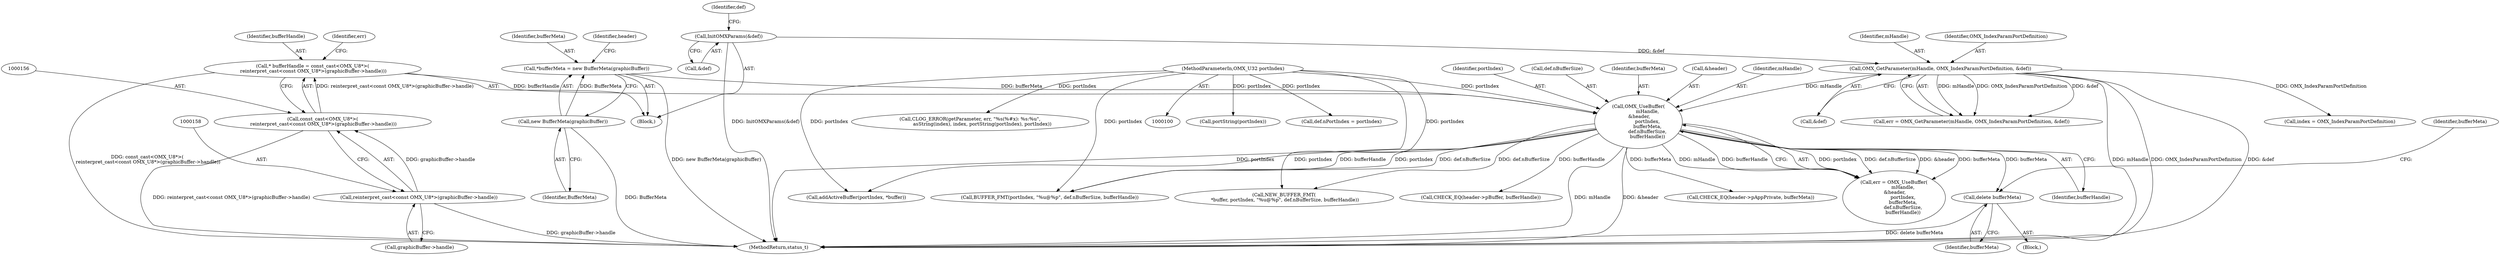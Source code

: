 digraph "1_Android_b351eabb428c7ca85a34513c64601f437923d576_13@API" {
"1000189" [label="(Call,delete bufferMeta)"];
"1000164" [label="(Call,OMX_UseBuffer(\n            mHandle,\n &header,\n            portIndex,\n            bufferMeta,\n            def.nBufferSize,\n            bufferHandle))"];
"1000117" [label="(Call,OMX_GetParameter(mHandle, OMX_IndexParamPortDefinition, &def))"];
"1000106" [label="(Call,InitOMXParams(&def))"];
"1000101" [label="(MethodParameterIn,OMX_U32 portIndex)"];
"1000144" [label="(Call,*bufferMeta = new BufferMeta(graphicBuffer))"];
"1000146" [label="(Call,new BufferMeta(graphicBuffer))"];
"1000153" [label="(Call,* bufferHandle = const_cast<OMX_U8*>(\n reinterpret_cast<const OMX_U8*>(graphicBuffer->handle)))"];
"1000155" [label="(Call,const_cast<OMX_U8*>(\n reinterpret_cast<const OMX_U8*>(graphicBuffer->handle)))"];
"1000157" [label="(Call,reinterpret_cast<const OMX_U8*>(graphicBuffer->handle))"];
"1000157" [label="(Call,reinterpret_cast<const OMX_U8*>(graphicBuffer->handle))"];
"1000222" [label="(Call,NEW_BUFFER_FMT(\n *buffer, portIndex, \"%u@%p\", def.nBufferSize, bufferHandle))"];
"1000190" [label="(Identifier,bufferMeta)"];
"1000170" [label="(Call,def.nBufferSize)"];
"1000107" [label="(Call,&def)"];
"1000192" [label="(Identifier,bufferMeta)"];
"1000155" [label="(Call,const_cast<OMX_U8*>(\n reinterpret_cast<const OMX_U8*>(graphicBuffer->handle)))"];
"1000144" [label="(Call,*bufferMeta = new BufferMeta(graphicBuffer))"];
"1000178" [label="(Block,)"];
"1000159" [label="(Call,graphicBuffer->handle)"];
"1000138" [label="(Call,portString(portIndex))"];
"1000101" [label="(MethodParameterIn,OMX_U32 portIndex)"];
"1000109" [label="(Call,def.nPortIndex = portIndex)"];
"1000169" [label="(Identifier,bufferMeta)"];
"1000206" [label="(Call,CHECK_EQ(header->pAppPrivate, bufferMeta))"];
"1000117" [label="(Call,OMX_GetParameter(mHandle, OMX_IndexParamPortDefinition, &def))"];
"1000115" [label="(Call,err = OMX_GetParameter(mHandle, OMX_IndexParamPortDefinition, &def))"];
"1000119" [label="(Identifier,OMX_IndexParamPortDefinition)"];
"1000162" [label="(Call,err = OMX_UseBuffer(\n            mHandle,\n &header,\n            portIndex,\n            bufferMeta,\n            def.nBufferSize,\n            bufferHandle))"];
"1000166" [label="(Call,&header)"];
"1000189" [label="(Call,delete bufferMeta)"];
"1000128" [label="(Call,index = OMX_IndexParamPortDefinition)"];
"1000118" [label="(Identifier,mHandle)"];
"1000111" [label="(Identifier,def)"];
"1000165" [label="(Identifier,mHandle)"];
"1000104" [label="(Block,)"];
"1000164" [label="(Call,OMX_UseBuffer(\n            mHandle,\n &header,\n            portIndex,\n            bufferMeta,\n            def.nBufferSize,\n            bufferHandle))"];
"1000120" [label="(Call,&def)"];
"1000173" [label="(Identifier,bufferHandle)"];
"1000163" [label="(Identifier,err)"];
"1000182" [label="(Call,BUFFER_FMT(portIndex, \"%u@%p\", def.nBufferSize, bufferHandle))"];
"1000150" [label="(Identifier,header)"];
"1000131" [label="(Call,CLOG_ERROR(getParameter, err, \"%s(%#x): %s:%u\",\n                asString(index), index, portString(portIndex), portIndex))"];
"1000106" [label="(Call,InitOMXParams(&def))"];
"1000201" [label="(Call,CHECK_EQ(header->pBuffer, bufferHandle))"];
"1000145" [label="(Identifier,bufferMeta)"];
"1000147" [label="(Identifier,BufferMeta)"];
"1000153" [label="(Call,* bufferHandle = const_cast<OMX_U8*>(\n reinterpret_cast<const OMX_U8*>(graphicBuffer->handle)))"];
"1000216" [label="(Call,addActiveBuffer(portIndex, *buffer))"];
"1000146" [label="(Call,new BufferMeta(graphicBuffer))"];
"1000154" [label="(Identifier,bufferHandle)"];
"1000233" [label="(MethodReturn,status_t)"];
"1000168" [label="(Identifier,portIndex)"];
"1000189" -> "1000178"  [label="AST: "];
"1000189" -> "1000190"  [label="CFG: "];
"1000190" -> "1000189"  [label="AST: "];
"1000192" -> "1000189"  [label="CFG: "];
"1000189" -> "1000233"  [label="DDG: delete bufferMeta"];
"1000164" -> "1000189"  [label="DDG: bufferMeta"];
"1000164" -> "1000162"  [label="AST: "];
"1000164" -> "1000173"  [label="CFG: "];
"1000165" -> "1000164"  [label="AST: "];
"1000166" -> "1000164"  [label="AST: "];
"1000168" -> "1000164"  [label="AST: "];
"1000169" -> "1000164"  [label="AST: "];
"1000170" -> "1000164"  [label="AST: "];
"1000173" -> "1000164"  [label="AST: "];
"1000162" -> "1000164"  [label="CFG: "];
"1000164" -> "1000233"  [label="DDG: &header"];
"1000164" -> "1000233"  [label="DDG: mHandle"];
"1000164" -> "1000162"  [label="DDG: portIndex"];
"1000164" -> "1000162"  [label="DDG: def.nBufferSize"];
"1000164" -> "1000162"  [label="DDG: &header"];
"1000164" -> "1000162"  [label="DDG: bufferMeta"];
"1000164" -> "1000162"  [label="DDG: mHandle"];
"1000164" -> "1000162"  [label="DDG: bufferHandle"];
"1000117" -> "1000164"  [label="DDG: mHandle"];
"1000101" -> "1000164"  [label="DDG: portIndex"];
"1000144" -> "1000164"  [label="DDG: bufferMeta"];
"1000153" -> "1000164"  [label="DDG: bufferHandle"];
"1000164" -> "1000182"  [label="DDG: portIndex"];
"1000164" -> "1000182"  [label="DDG: def.nBufferSize"];
"1000164" -> "1000182"  [label="DDG: bufferHandle"];
"1000164" -> "1000201"  [label="DDG: bufferHandle"];
"1000164" -> "1000206"  [label="DDG: bufferMeta"];
"1000164" -> "1000216"  [label="DDG: portIndex"];
"1000164" -> "1000222"  [label="DDG: def.nBufferSize"];
"1000117" -> "1000115"  [label="AST: "];
"1000117" -> "1000120"  [label="CFG: "];
"1000118" -> "1000117"  [label="AST: "];
"1000119" -> "1000117"  [label="AST: "];
"1000120" -> "1000117"  [label="AST: "];
"1000115" -> "1000117"  [label="CFG: "];
"1000117" -> "1000233"  [label="DDG: mHandle"];
"1000117" -> "1000233"  [label="DDG: OMX_IndexParamPortDefinition"];
"1000117" -> "1000233"  [label="DDG: &def"];
"1000117" -> "1000115"  [label="DDG: mHandle"];
"1000117" -> "1000115"  [label="DDG: OMX_IndexParamPortDefinition"];
"1000117" -> "1000115"  [label="DDG: &def"];
"1000106" -> "1000117"  [label="DDG: &def"];
"1000117" -> "1000128"  [label="DDG: OMX_IndexParamPortDefinition"];
"1000106" -> "1000104"  [label="AST: "];
"1000106" -> "1000107"  [label="CFG: "];
"1000107" -> "1000106"  [label="AST: "];
"1000111" -> "1000106"  [label="CFG: "];
"1000106" -> "1000233"  [label="DDG: InitOMXParams(&def)"];
"1000101" -> "1000100"  [label="AST: "];
"1000101" -> "1000233"  [label="DDG: portIndex"];
"1000101" -> "1000109"  [label="DDG: portIndex"];
"1000101" -> "1000138"  [label="DDG: portIndex"];
"1000101" -> "1000131"  [label="DDG: portIndex"];
"1000101" -> "1000182"  [label="DDG: portIndex"];
"1000101" -> "1000216"  [label="DDG: portIndex"];
"1000101" -> "1000222"  [label="DDG: portIndex"];
"1000144" -> "1000104"  [label="AST: "];
"1000144" -> "1000146"  [label="CFG: "];
"1000145" -> "1000144"  [label="AST: "];
"1000146" -> "1000144"  [label="AST: "];
"1000150" -> "1000144"  [label="CFG: "];
"1000144" -> "1000233"  [label="DDG: new BufferMeta(graphicBuffer)"];
"1000146" -> "1000144"  [label="DDG: BufferMeta"];
"1000146" -> "1000147"  [label="CFG: "];
"1000147" -> "1000146"  [label="AST: "];
"1000146" -> "1000233"  [label="DDG: BufferMeta"];
"1000153" -> "1000104"  [label="AST: "];
"1000153" -> "1000155"  [label="CFG: "];
"1000154" -> "1000153"  [label="AST: "];
"1000155" -> "1000153"  [label="AST: "];
"1000163" -> "1000153"  [label="CFG: "];
"1000153" -> "1000233"  [label="DDG: const_cast<OMX_U8*>(\n reinterpret_cast<const OMX_U8*>(graphicBuffer->handle))"];
"1000155" -> "1000153"  [label="DDG: reinterpret_cast<const OMX_U8*>(graphicBuffer->handle)"];
"1000155" -> "1000157"  [label="CFG: "];
"1000156" -> "1000155"  [label="AST: "];
"1000157" -> "1000155"  [label="AST: "];
"1000155" -> "1000233"  [label="DDG: reinterpret_cast<const OMX_U8*>(graphicBuffer->handle)"];
"1000157" -> "1000155"  [label="DDG: graphicBuffer->handle"];
"1000157" -> "1000159"  [label="CFG: "];
"1000158" -> "1000157"  [label="AST: "];
"1000159" -> "1000157"  [label="AST: "];
"1000157" -> "1000233"  [label="DDG: graphicBuffer->handle"];
}
